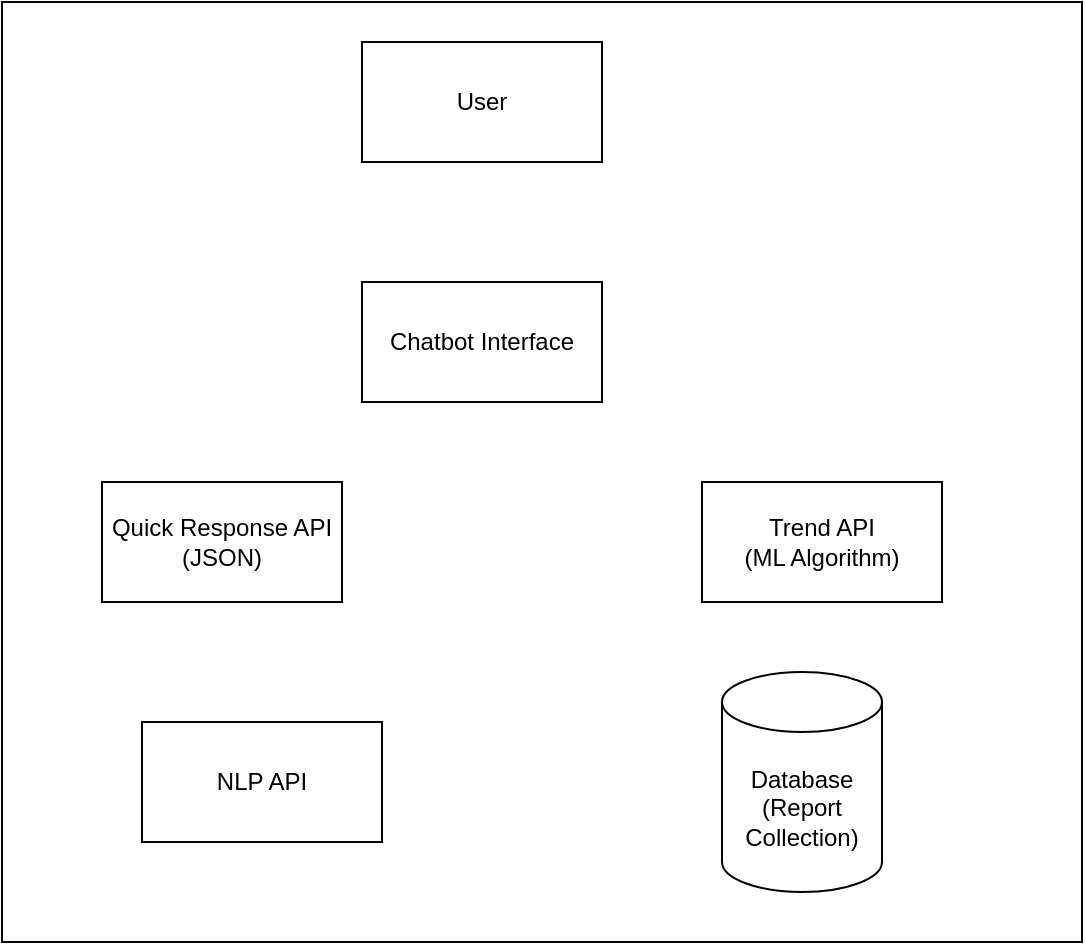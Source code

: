 <mxfile version="15.6.8" type="github">
  <diagram id="E8Qlq9uV38KIObQvXuf5" name="Page-1">
    <mxGraphModel dx="782" dy="432" grid="1" gridSize="10" guides="1" tooltips="1" connect="1" arrows="1" fold="1" page="1" pageScale="1" pageWidth="850" pageHeight="1100" math="0" shadow="0">
      <root>
        <mxCell id="0" />
        <mxCell id="1" parent="0" />
        <mxCell id="xV1kJ7AyNFH7F8mEZFLj-1" value="User" style="rounded=0;whiteSpace=wrap;html=1;" vertex="1" parent="1">
          <mxGeometry x="320" y="60" width="120" height="60" as="geometry" />
        </mxCell>
        <mxCell id="xV1kJ7AyNFH7F8mEZFLj-2" value="Chatbot Interface" style="rounded=0;whiteSpace=wrap;html=1;" vertex="1" parent="1">
          <mxGeometry x="320" y="180" width="120" height="60" as="geometry" />
        </mxCell>
        <mxCell id="xV1kJ7AyNFH7F8mEZFLj-3" value="Quick Response API (JSON)" style="rounded=0;whiteSpace=wrap;html=1;" vertex="1" parent="1">
          <mxGeometry x="190" y="280" width="120" height="60" as="geometry" />
        </mxCell>
        <mxCell id="xV1kJ7AyNFH7F8mEZFLj-4" value="NLP API" style="rounded=0;whiteSpace=wrap;html=1;" vertex="1" parent="1">
          <mxGeometry x="210" y="400" width="120" height="60" as="geometry" />
        </mxCell>
        <mxCell id="xV1kJ7AyNFH7F8mEZFLj-6" value="Database&lt;br&gt;(Report Collection)" style="shape=cylinder3;whiteSpace=wrap;html=1;boundedLbl=1;backgroundOutline=1;size=15;" vertex="1" parent="1">
          <mxGeometry x="500" y="375" width="80" height="110" as="geometry" />
        </mxCell>
        <mxCell id="xV1kJ7AyNFH7F8mEZFLj-9" value="Trend API&lt;br&gt;(ML Algorithm)" style="rounded=0;whiteSpace=wrap;html=1;" vertex="1" parent="1">
          <mxGeometry x="490" y="280" width="120" height="60" as="geometry" />
        </mxCell>
        <mxCell id="xV1kJ7AyNFH7F8mEZFLj-11" value="" style="rounded=0;whiteSpace=wrap;html=1;fillColor=none;" vertex="1" parent="1">
          <mxGeometry x="140" y="40" width="540" height="470" as="geometry" />
        </mxCell>
      </root>
    </mxGraphModel>
  </diagram>
</mxfile>
